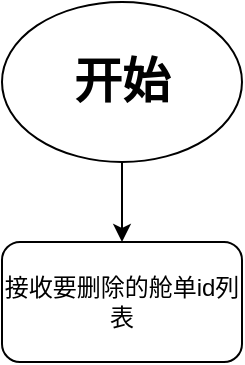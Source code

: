 <mxfile version="11.1.4" type="github"><diagram id="VktWln4MbfhPHFpFHClu" name="第 1 页"><mxGraphModel dx="1422" dy="764" grid="1" gridSize="10" guides="1" tooltips="1" connect="1" arrows="1" fold="1" page="1" pageScale="1" pageWidth="827" pageHeight="1169" math="0" shadow="0"><root><mxCell id="0"/><mxCell id="1" parent="0"/><mxCell id="YAKqMyNW8F6VLHc3moz0-7" value="" style="edgeStyle=orthogonalEdgeStyle;rounded=0;orthogonalLoop=1;jettySize=auto;html=1;" edge="1" parent="1" source="YAKqMyNW8F6VLHc3moz0-1" target="YAKqMyNW8F6VLHc3moz0-6"><mxGeometry relative="1" as="geometry"/></mxCell><mxCell id="YAKqMyNW8F6VLHc3moz0-1" value="&lt;h1&gt;开始&lt;/h1&gt;" style="ellipse;whiteSpace=wrap;html=1;" vertex="1" parent="1"><mxGeometry x="340" y="80" width="120" height="80" as="geometry"/></mxCell><mxCell id="YAKqMyNW8F6VLHc3moz0-6" value="接收要删除的舱单id列表" style="rounded=1;whiteSpace=wrap;html=1;" vertex="1" parent="1"><mxGeometry x="340" y="200" width="120" height="60" as="geometry"/></mxCell></root></mxGraphModel></diagram></mxfile>